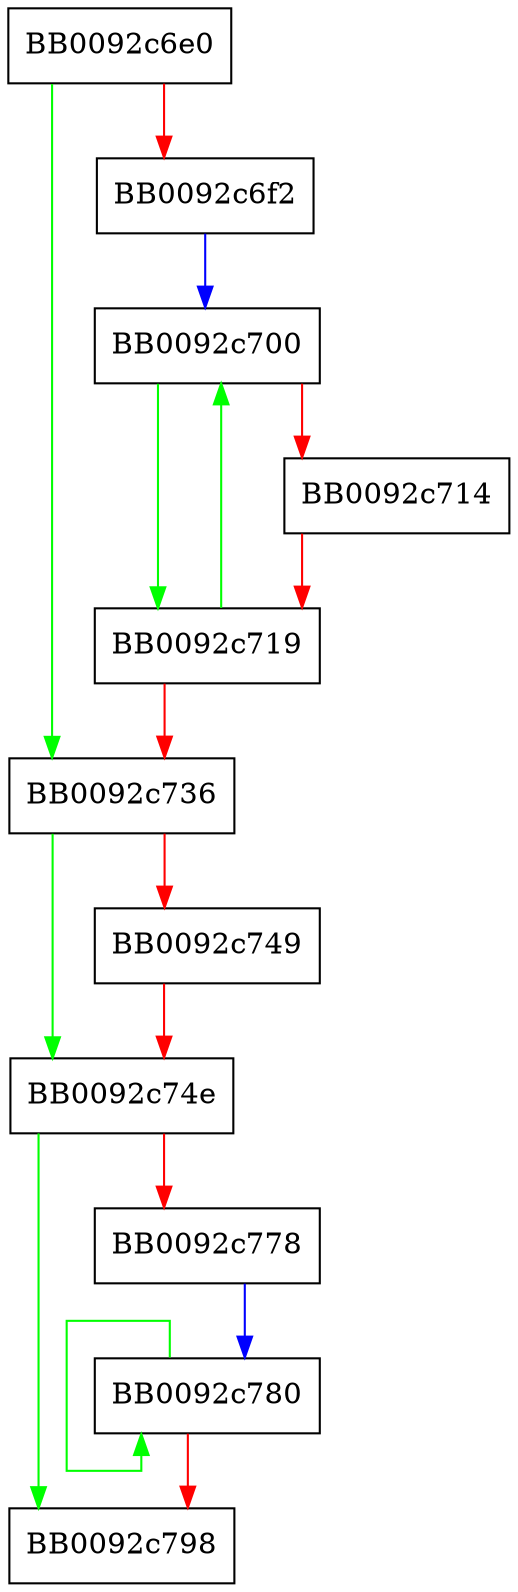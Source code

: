 digraph free_mem {
  node [shape="box"];
  graph [splines=ortho];
  BB0092c6e0 -> BB0092c736 [color="green"];
  BB0092c6e0 -> BB0092c6f2 [color="red"];
  BB0092c6f2 -> BB0092c700 [color="blue"];
  BB0092c700 -> BB0092c719 [color="green"];
  BB0092c700 -> BB0092c714 [color="red"];
  BB0092c714 -> BB0092c719 [color="red"];
  BB0092c719 -> BB0092c700 [color="green"];
  BB0092c719 -> BB0092c736 [color="red"];
  BB0092c736 -> BB0092c74e [color="green"];
  BB0092c736 -> BB0092c749 [color="red"];
  BB0092c749 -> BB0092c74e [color="red"];
  BB0092c74e -> BB0092c798 [color="green"];
  BB0092c74e -> BB0092c778 [color="red"];
  BB0092c778 -> BB0092c780 [color="blue"];
  BB0092c780 -> BB0092c780 [color="green"];
  BB0092c780 -> BB0092c798 [color="red"];
}